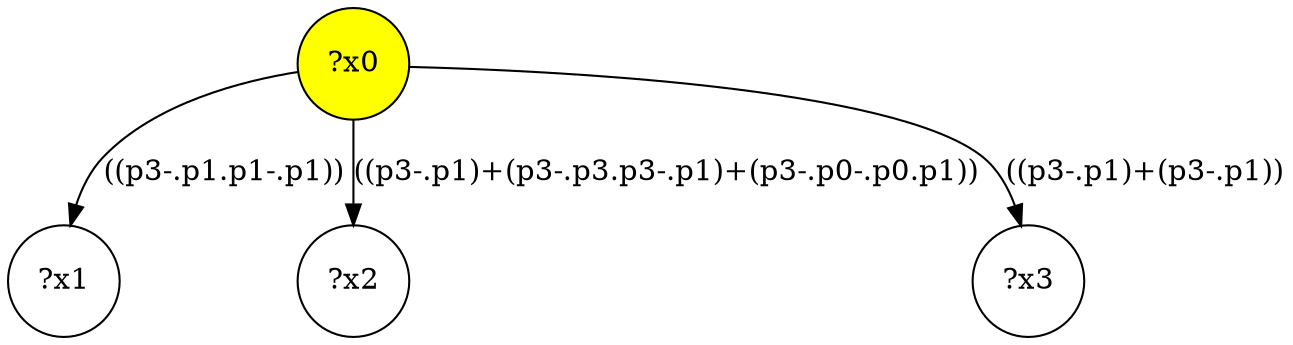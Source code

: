 digraph g {
	x0 [fillcolor="yellow", style="filled," shape=circle, label="?x0"];
	x1 [shape=circle, label="?x1"];
x0 -> x1[label="((p3-.p1.p1-.p1))"]	x2 [shape=circle, label="?x2"];
x0 -> x2[label="((p3-.p1)+(p3-.p3.p3-.p1)+(p3-.p0-.p0.p1))"]	x3 [shape=circle, label="?x3"];
x0 -> x3[label="((p3-.p1)+(p3-.p1))"]}

